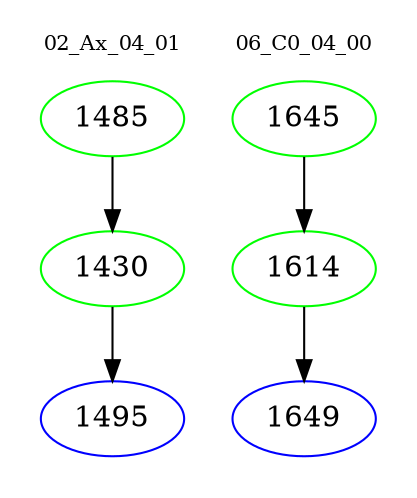 digraph{
subgraph cluster_0 {
color = white
label = "02_Ax_04_01";
fontsize=10;
T0_1485 [label="1485", color="green"]
T0_1485 -> T0_1430 [color="black"]
T0_1430 [label="1430", color="green"]
T0_1430 -> T0_1495 [color="black"]
T0_1495 [label="1495", color="blue"]
}
subgraph cluster_1 {
color = white
label = "06_C0_04_00";
fontsize=10;
T1_1645 [label="1645", color="green"]
T1_1645 -> T1_1614 [color="black"]
T1_1614 [label="1614", color="green"]
T1_1614 -> T1_1649 [color="black"]
T1_1649 [label="1649", color="blue"]
}
}
